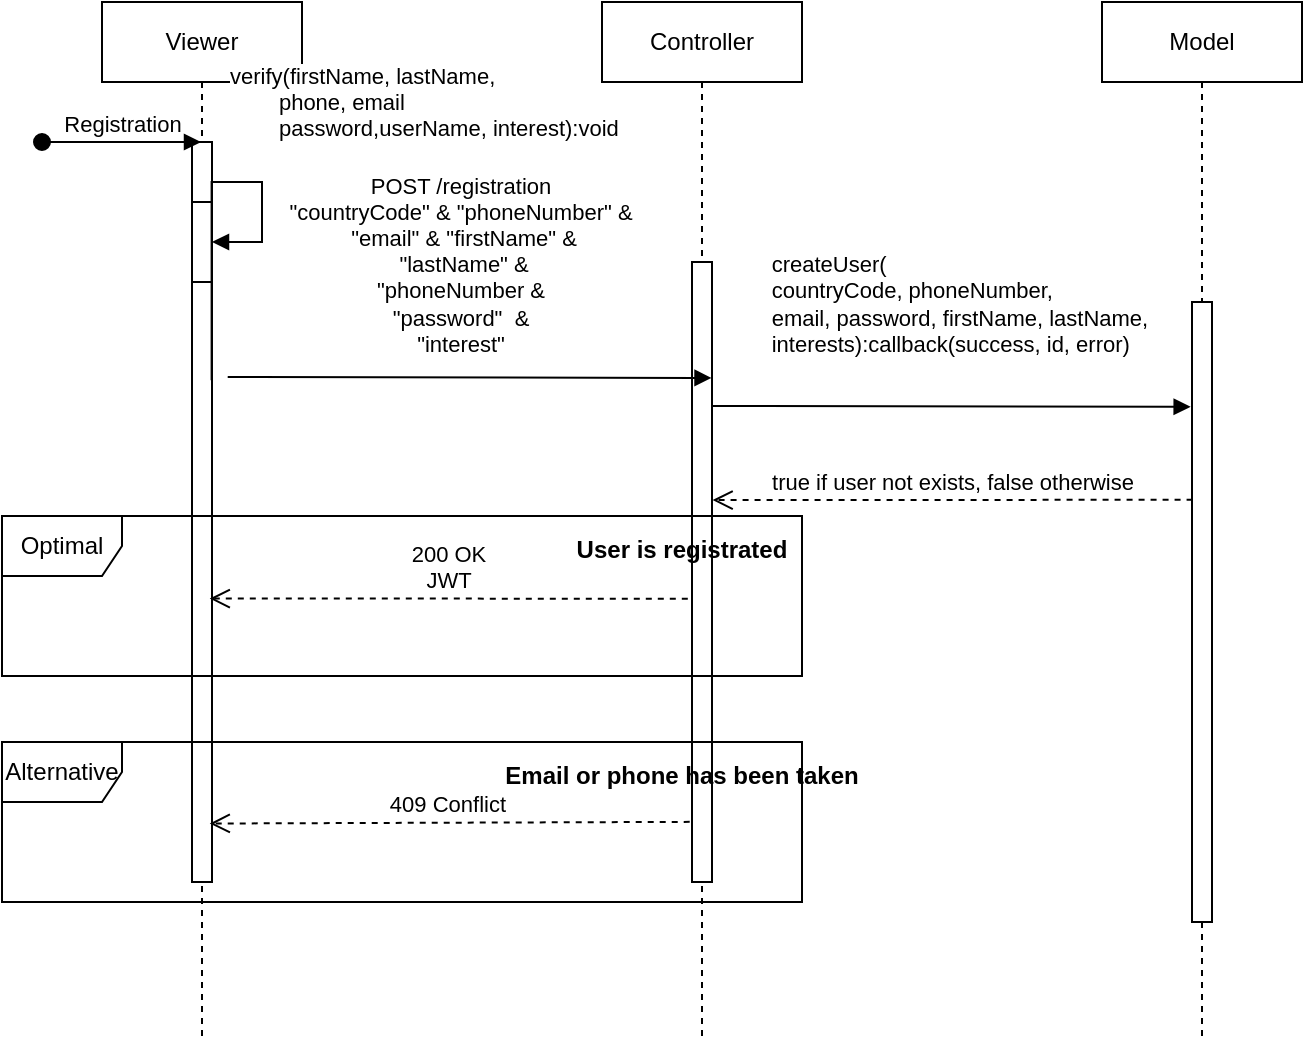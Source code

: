 <mxfile version="17.0.0" type="device"><diagram id="pksVXnAdmRs7uY33TzMK" name="Page-1"><mxGraphModel dx="1185" dy="623" grid="1" gridSize="10" guides="1" tooltips="1" connect="1" arrows="1" fold="1" page="1" pageScale="1" pageWidth="827" pageHeight="1169" math="0" shadow="0"><root><mxCell id="0"/><mxCell id="1" parent="0"/><mxCell id="JQJTXKejtDpnk7sLOM_d-1" value="Viewer" style="shape=umlLifeline;perimeter=lifelinePerimeter;whiteSpace=wrap;html=1;container=1;collapsible=0;recursiveResize=0;outlineConnect=0;" vertex="1" parent="1"><mxGeometry x="320" y="580" width="100" height="520" as="geometry"/></mxCell><mxCell id="JQJTXKejtDpnk7sLOM_d-2" value="" style="html=1;points=[];perimeter=orthogonalPerimeter;" vertex="1" parent="JQJTXKejtDpnk7sLOM_d-1"><mxGeometry x="45" y="70" width="10" height="370" as="geometry"/></mxCell><mxCell id="JQJTXKejtDpnk7sLOM_d-3" value="" style="html=1;points=[];perimeter=orthogonalPerimeter;" vertex="1" parent="JQJTXKejtDpnk7sLOM_d-1"><mxGeometry x="45" y="100" width="10" height="40" as="geometry"/></mxCell><mxCell id="JQJTXKejtDpnk7sLOM_d-4" value="verify(firstName, lastName,&lt;br&gt;&lt;span style=&quot;white-space: pre&quot;&gt;&#9;&lt;/span&gt;phone, email&lt;br&gt;&lt;span style=&quot;white-space: pre&quot;&gt;&#9;&lt;/span&gt;password,userName, interest):void&amp;nbsp;" style="edgeStyle=orthogonalEdgeStyle;html=1;align=left;spacingLeft=2;endArrow=block;rounded=0;exitX=0.981;exitY=0.322;exitDx=0;exitDy=0;exitPerimeter=0;" edge="1" parent="JQJTXKejtDpnk7sLOM_d-1" source="JQJTXKejtDpnk7sLOM_d-2"><mxGeometry x="0.164" y="40" relative="1" as="geometry"><mxPoint x="60" y="170" as="sourcePoint"/><Array as="points"><mxPoint x="55" y="90"/><mxPoint x="80" y="90"/><mxPoint x="80" y="120"/><mxPoint x="55" y="120"/></Array><mxPoint x="55" y="120" as="targetPoint"/><mxPoint as="offset"/></mxGeometry></mxCell><mxCell id="JQJTXKejtDpnk7sLOM_d-5" value="Controller" style="shape=umlLifeline;perimeter=lifelinePerimeter;whiteSpace=wrap;html=1;container=1;collapsible=0;recursiveResize=0;outlineConnect=0;" vertex="1" parent="1"><mxGeometry x="570" y="580" width="100" height="520" as="geometry"/></mxCell><mxCell id="JQJTXKejtDpnk7sLOM_d-6" value="" style="html=1;points=[];perimeter=orthogonalPerimeter;" vertex="1" parent="JQJTXKejtDpnk7sLOM_d-5"><mxGeometry x="45" y="130" width="10" height="310" as="geometry"/></mxCell><mxCell id="JQJTXKejtDpnk7sLOM_d-7" value="Model" style="shape=umlLifeline;perimeter=lifelinePerimeter;whiteSpace=wrap;html=1;container=1;collapsible=0;recursiveResize=0;outlineConnect=0;" vertex="1" parent="1"><mxGeometry x="820" y="580" width="100" height="520" as="geometry"/></mxCell><mxCell id="JQJTXKejtDpnk7sLOM_d-8" value="" style="html=1;points=[];perimeter=orthogonalPerimeter;" vertex="1" parent="JQJTXKejtDpnk7sLOM_d-7"><mxGeometry x="45" y="150" width="10" height="310" as="geometry"/></mxCell><mxCell id="JQJTXKejtDpnk7sLOM_d-9" value="Registration" style="html=1;verticalAlign=bottom;startArrow=oval;startFill=1;endArrow=block;startSize=8;rounded=0;" edge="1" parent="1" target="JQJTXKejtDpnk7sLOM_d-1"><mxGeometry width="60" relative="1" as="geometry"><mxPoint x="290" y="650" as="sourcePoint"/><mxPoint x="350" y="650" as="targetPoint"/></mxGeometry></mxCell><mxCell id="JQJTXKejtDpnk7sLOM_d-10" value="POST /registration&lt;br&gt;&quot;countryCode&quot; &amp;amp; &quot;phoneNumber&quot; &amp;amp;&lt;br&gt;&amp;nbsp;&quot;email&quot; &amp;amp; &quot;firstName&quot; &amp;amp;&lt;br&gt;&amp;nbsp;&quot;lastName&quot; &amp;amp; &lt;br&gt;&quot;phoneNumber &amp;amp; &lt;br&gt;&quot;password&quot;&amp;nbsp; &amp;amp;&lt;br&gt;&quot;&lt;span style=&quot;text-align: left&quot;&gt;interest&quot;&lt;/span&gt;" style="html=1;verticalAlign=bottom;endArrow=block;rounded=0;exitX=0.886;exitY=0.608;exitDx=0;exitDy=0;exitPerimeter=0;entryX=0.076;entryY=0.187;entryDx=0;entryDy=0;entryPerimeter=0;" edge="1" parent="1"><mxGeometry x="-0.04" y="8" width="80" relative="1" as="geometry"><mxPoint x="382.86" y="767.48" as="sourcePoint"/><mxPoint x="624.76" y="767.97" as="targetPoint"/><mxPoint as="offset"/></mxGeometry></mxCell><mxCell id="JQJTXKejtDpnk7sLOM_d-11" value="&lt;div style=&quot;text-align: left&quot;&gt;createUser(&lt;/div&gt;&lt;div style=&quot;text-align: left&quot;&gt;countryCode, phoneNumber,&amp;nbsp;&lt;/div&gt;&lt;div style=&quot;text-align: left&quot;&gt;email, password, firstName, lastName,&amp;nbsp;&lt;/div&gt;&lt;div style=&quot;text-align: left&quot;&gt;interests):callback(success, id, error)&lt;/div&gt;" style="html=1;verticalAlign=bottom;endArrow=block;rounded=0;exitX=1.029;exitY=0.187;exitDx=0;exitDy=0;exitPerimeter=0;entryX=-0.067;entryY=0.169;entryDx=0;entryDy=0;entryPerimeter=0;" edge="1" parent="1" target="JQJTXKejtDpnk7sLOM_d-8"><mxGeometry x="0.043" y="22" width="80" relative="1" as="geometry"><mxPoint x="625.29" y="781.97" as="sourcePoint"/><mxPoint x="840" y="782" as="targetPoint"/><mxPoint as="offset"/></mxGeometry></mxCell><mxCell id="JQJTXKejtDpnk7sLOM_d-12" value="true if user not exists, false otherwise" style="html=1;verticalAlign=bottom;endArrow=open;dashed=1;endSize=8;rounded=0;exitX=0.029;exitY=0.319;exitDx=0;exitDy=0;exitPerimeter=0;entryX=1.029;entryY=0.384;entryDx=0;entryDy=0;entryPerimeter=0;" edge="1" parent="1" source="JQJTXKejtDpnk7sLOM_d-8" target="JQJTXKejtDpnk7sLOM_d-6"><mxGeometry relative="1" as="geometry"><mxPoint x="480" y="850" as="sourcePoint"/><mxPoint x="400" y="850" as="targetPoint"/></mxGeometry></mxCell><mxCell id="JQJTXKejtDpnk7sLOM_d-13" value="Optimal" style="shape=umlFrame;whiteSpace=wrap;html=1;" vertex="1" parent="1"><mxGeometry x="270" y="837" width="400" height="80" as="geometry"/></mxCell><mxCell id="JQJTXKejtDpnk7sLOM_d-14" value="Alternative" style="shape=umlFrame;whiteSpace=wrap;html=1;" vertex="1" parent="1"><mxGeometry x="270" y="950" width="400" height="80" as="geometry"/></mxCell><mxCell id="JQJTXKejtDpnk7sLOM_d-15" value="200 OK&lt;br&gt;JWT" style="html=1;verticalAlign=bottom;endArrow=open;dashed=1;endSize=8;rounded=0;entryX=0.886;entryY=0.617;entryDx=0;entryDy=0;entryPerimeter=0;exitX=-0.21;exitY=0.543;exitDx=0;exitDy=0;exitPerimeter=0;" edge="1" parent="1" source="JQJTXKejtDpnk7sLOM_d-6" target="JQJTXKejtDpnk7sLOM_d-2"><mxGeometry relative="1" as="geometry"><mxPoint x="610" y="880" as="sourcePoint"/><mxPoint x="370.0" y="879.67" as="targetPoint"/></mxGeometry></mxCell><mxCell id="JQJTXKejtDpnk7sLOM_d-16" value="409 Conflict&amp;nbsp;" style="html=1;verticalAlign=bottom;endArrow=open;dashed=1;endSize=8;rounded=0;exitX=-0.114;exitY=0.903;exitDx=0;exitDy=0;exitPerimeter=0;entryX=0.886;entryY=0.921;entryDx=0;entryDy=0;entryPerimeter=0;" edge="1" parent="1" source="JQJTXKejtDpnk7sLOM_d-6" target="JQJTXKejtDpnk7sLOM_d-2"><mxGeometry relative="1" as="geometry"><mxPoint x="590" y="990" as="sourcePoint"/><mxPoint x="380" y="990" as="targetPoint"/></mxGeometry></mxCell><mxCell id="JQJTXKejtDpnk7sLOM_d-17" value="User is registrated" style="text;align=center;fontStyle=1;verticalAlign=middle;spacingLeft=3;spacingRight=3;strokeColor=none;rotatable=0;points=[[0,0.5],[1,0.5]];portConstraint=eastwest;" vertex="1" parent="1"><mxGeometry x="570" y="840" width="80" height="26" as="geometry"/></mxCell><mxCell id="JQJTXKejtDpnk7sLOM_d-18" value="Email or phone has been taken&#10;" style="text;align=center;fontStyle=1;verticalAlign=middle;spacingLeft=3;spacingRight=3;strokeColor=none;rotatable=0;points=[[0,0.5],[1,0.5]];portConstraint=eastwest;" vertex="1" parent="1"><mxGeometry x="570" y="960" width="80" height="26" as="geometry"/></mxCell></root></mxGraphModel></diagram></mxfile>